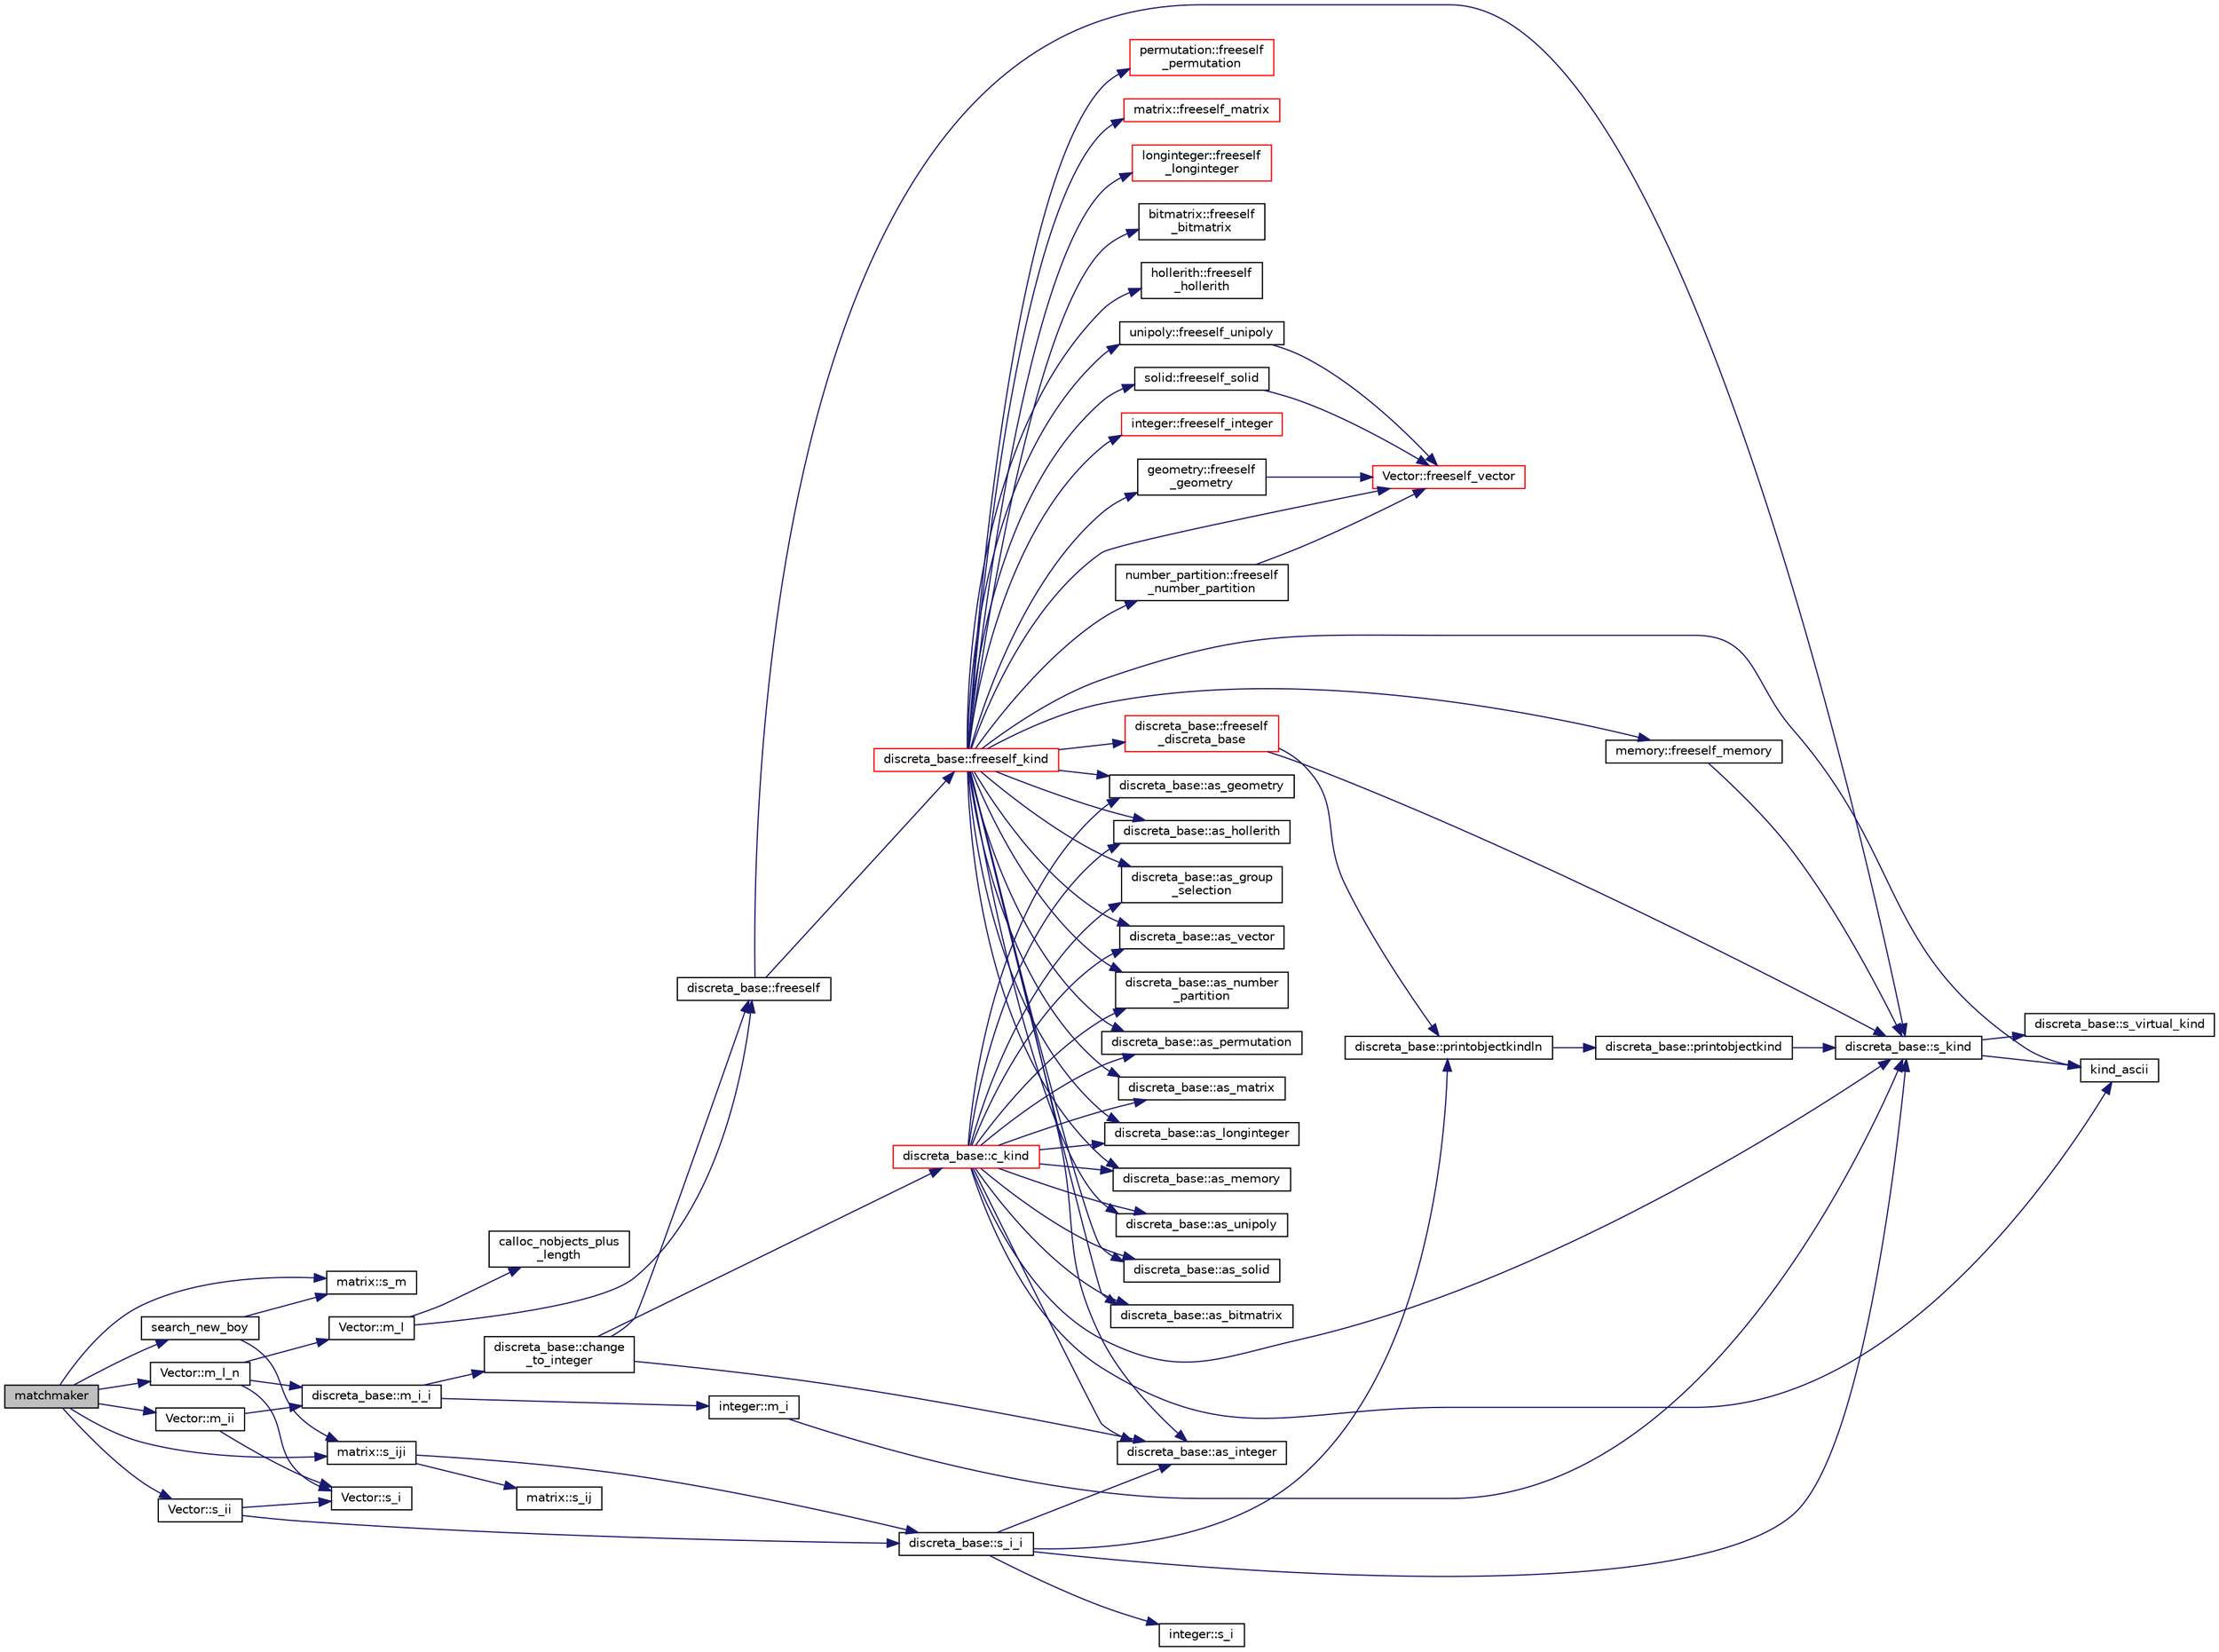 digraph "matchmaker"
{
  edge [fontname="Helvetica",fontsize="10",labelfontname="Helvetica",labelfontsize="10"];
  node [fontname="Helvetica",fontsize="10",shape=record];
  rankdir="LR";
  Node224 [label="matchmaker",height=0.2,width=0.4,color="black", fillcolor="grey75", style="filled", fontcolor="black"];
  Node224 -> Node225 [color="midnightblue",fontsize="10",style="solid",fontname="Helvetica"];
  Node225 [label="matrix::s_m",height=0.2,width=0.4,color="black", fillcolor="white", style="filled",URL="$d1/d8d/classmatrix.html#afeb2e29600e68448b9d1130114b9606f"];
  Node224 -> Node226 [color="midnightblue",fontsize="10",style="solid",fontname="Helvetica"];
  Node226 [label="Vector::m_l_n",height=0.2,width=0.4,color="black", fillcolor="white", style="filled",URL="$d5/db2/class_vector.html#a5c7c126e6266ecdc832c5ce5bc1cca2f"];
  Node226 -> Node227 [color="midnightblue",fontsize="10",style="solid",fontname="Helvetica"];
  Node227 [label="Vector::m_l",height=0.2,width=0.4,color="black", fillcolor="white", style="filled",URL="$d5/db2/class_vector.html#a00f5520c2a6b4f5282a1a8bcf8ea74eb"];
  Node227 -> Node228 [color="midnightblue",fontsize="10",style="solid",fontname="Helvetica"];
  Node228 [label="discreta_base::freeself",height=0.2,width=0.4,color="black", fillcolor="white", style="filled",URL="$d7/d71/classdiscreta__base.html#a9a3c9501a562293b5667c11b9174d6e5"];
  Node228 -> Node229 [color="midnightblue",fontsize="10",style="solid",fontname="Helvetica"];
  Node229 [label="discreta_base::freeself_kind",height=0.2,width=0.4,color="red", fillcolor="white", style="filled",URL="$d7/d71/classdiscreta__base.html#a63a23ada2165b3838fab719ed458cec8"];
  Node229 -> Node230 [color="midnightblue",fontsize="10",style="solid",fontname="Helvetica"];
  Node230 [label="discreta_base::freeself\l_discreta_base",height=0.2,width=0.4,color="red", fillcolor="white", style="filled",URL="$d7/d71/classdiscreta__base.html#a8b1ec2cee4566034441e066dc2c027db"];
  Node230 -> Node231 [color="midnightblue",fontsize="10",style="solid",fontname="Helvetica"];
  Node231 [label="discreta_base::s_kind",height=0.2,width=0.4,color="black", fillcolor="white", style="filled",URL="$d7/d71/classdiscreta__base.html#a8a830025c74adbbc3362418a7c2ba157"];
  Node231 -> Node232 [color="midnightblue",fontsize="10",style="solid",fontname="Helvetica"];
  Node232 [label="discreta_base::s_virtual_kind",height=0.2,width=0.4,color="black", fillcolor="white", style="filled",URL="$d7/d71/classdiscreta__base.html#a52778a6d6943a468be083d0785d418fb"];
  Node231 -> Node233 [color="midnightblue",fontsize="10",style="solid",fontname="Helvetica"];
  Node233 [label="kind_ascii",height=0.2,width=0.4,color="black", fillcolor="white", style="filled",URL="$d9/d60/discreta_8h.html#ad0ce825a9f29bc6cec27e1b64cfe27bf"];
  Node230 -> Node234 [color="midnightblue",fontsize="10",style="solid",fontname="Helvetica"];
  Node234 [label="discreta_base::printobjectkindln",height=0.2,width=0.4,color="black", fillcolor="white", style="filled",URL="$d7/d71/classdiscreta__base.html#a677ccc8f392ebedde05e453f8cf59559"];
  Node234 -> Node235 [color="midnightblue",fontsize="10",style="solid",fontname="Helvetica"];
  Node235 [label="discreta_base::printobjectkind",height=0.2,width=0.4,color="black", fillcolor="white", style="filled",URL="$d7/d71/classdiscreta__base.html#aa75a1314aa706909b029664944904231"];
  Node235 -> Node231 [color="midnightblue",fontsize="10",style="solid",fontname="Helvetica"];
  Node229 -> Node237 [color="midnightblue",fontsize="10",style="solid",fontname="Helvetica"];
  Node237 [label="discreta_base::as_integer",height=0.2,width=0.4,color="black", fillcolor="white", style="filled",URL="$d7/d71/classdiscreta__base.html#a00d7691eaf874fd283d942692fe8dd26"];
  Node229 -> Node238 [color="midnightblue",fontsize="10",style="solid",fontname="Helvetica"];
  Node238 [label="integer::freeself_integer",height=0.2,width=0.4,color="red", fillcolor="white", style="filled",URL="$d0/de5/classinteger.html#a02eb557612c9db1820dd75a77151edc0"];
  Node229 -> Node239 [color="midnightblue",fontsize="10",style="solid",fontname="Helvetica"];
  Node239 [label="discreta_base::as_vector",height=0.2,width=0.4,color="black", fillcolor="white", style="filled",URL="$d7/d71/classdiscreta__base.html#a7bdd6cae39c380b128ee9e17e42cf020"];
  Node229 -> Node240 [color="midnightblue",fontsize="10",style="solid",fontname="Helvetica"];
  Node240 [label="Vector::freeself_vector",height=0.2,width=0.4,color="red", fillcolor="white", style="filled",URL="$d5/db2/class_vector.html#ad55c58937ca8fb342247a2c0fb572d20"];
  Node229 -> Node242 [color="midnightblue",fontsize="10",style="solid",fontname="Helvetica"];
  Node242 [label="discreta_base::as_number\l_partition",height=0.2,width=0.4,color="black", fillcolor="white", style="filled",URL="$d7/d71/classdiscreta__base.html#a307aa09de0e925d46697707968ffab00"];
  Node229 -> Node243 [color="midnightblue",fontsize="10",style="solid",fontname="Helvetica"];
  Node243 [label="number_partition::freeself\l_number_partition",height=0.2,width=0.4,color="black", fillcolor="white", style="filled",URL="$df/d50/classnumber__partition.html#aa74111c1c8cd218b654e7b7c1ca42eb5"];
  Node243 -> Node240 [color="midnightblue",fontsize="10",style="solid",fontname="Helvetica"];
  Node229 -> Node244 [color="midnightblue",fontsize="10",style="solid",fontname="Helvetica"];
  Node244 [label="discreta_base::as_permutation",height=0.2,width=0.4,color="black", fillcolor="white", style="filled",URL="$d7/d71/classdiscreta__base.html#aa4e72f36a82984239b12ae831e131098"];
  Node229 -> Node245 [color="midnightblue",fontsize="10",style="solid",fontname="Helvetica"];
  Node245 [label="permutation::freeself\l_permutation",height=0.2,width=0.4,color="red", fillcolor="white", style="filled",URL="$d0/d08/classpermutation.html#a1f86343fa765d71c976d79e5ce372c12"];
  Node229 -> Node246 [color="midnightblue",fontsize="10",style="solid",fontname="Helvetica"];
  Node246 [label="discreta_base::as_matrix",height=0.2,width=0.4,color="black", fillcolor="white", style="filled",URL="$d7/d71/classdiscreta__base.html#ae4d7f56d917a4707b838fbffde6467ff"];
  Node229 -> Node247 [color="midnightblue",fontsize="10",style="solid",fontname="Helvetica"];
  Node247 [label="matrix::freeself_matrix",height=0.2,width=0.4,color="red", fillcolor="white", style="filled",URL="$d1/d8d/classmatrix.html#ab47d61820499f35c15bf82fb6a3b9bd1"];
  Node229 -> Node249 [color="midnightblue",fontsize="10",style="solid",fontname="Helvetica"];
  Node249 [label="discreta_base::as_longinteger",height=0.2,width=0.4,color="black", fillcolor="white", style="filled",URL="$d7/d71/classdiscreta__base.html#a20a094639eb711b10c8694c51937f7cd"];
  Node229 -> Node250 [color="midnightblue",fontsize="10",style="solid",fontname="Helvetica"];
  Node250 [label="longinteger::freeself\l_longinteger",height=0.2,width=0.4,color="red", fillcolor="white", style="filled",URL="$d3/d71/classlonginteger.html#a82006f4b7c6bf897de0387497e16c219"];
  Node229 -> Node252 [color="midnightblue",fontsize="10",style="solid",fontname="Helvetica"];
  Node252 [label="discreta_base::as_memory",height=0.2,width=0.4,color="black", fillcolor="white", style="filled",URL="$d7/d71/classdiscreta__base.html#ad94b2d7dce0cd4fa22db57f6e79c4bd2"];
  Node229 -> Node253 [color="midnightblue",fontsize="10",style="solid",fontname="Helvetica"];
  Node253 [label="memory::freeself_memory",height=0.2,width=0.4,color="black", fillcolor="white", style="filled",URL="$d8/d99/classmemory.html#a19366f9105d79a0e818cc19255d7ef4f"];
  Node253 -> Node231 [color="midnightblue",fontsize="10",style="solid",fontname="Helvetica"];
  Node229 -> Node254 [color="midnightblue",fontsize="10",style="solid",fontname="Helvetica"];
  Node254 [label="discreta_base::as_unipoly",height=0.2,width=0.4,color="black", fillcolor="white", style="filled",URL="$d7/d71/classdiscreta__base.html#ad50d8027f039fe5c2478cddb243adc9d"];
  Node229 -> Node255 [color="midnightblue",fontsize="10",style="solid",fontname="Helvetica"];
  Node255 [label="unipoly::freeself_unipoly",height=0.2,width=0.4,color="black", fillcolor="white", style="filled",URL="$d1/d89/classunipoly.html#aad315db6c6adb555a0c63877aab7d27e"];
  Node255 -> Node240 [color="midnightblue",fontsize="10",style="solid",fontname="Helvetica"];
  Node229 -> Node256 [color="midnightblue",fontsize="10",style="solid",fontname="Helvetica"];
  Node256 [label="discreta_base::as_solid",height=0.2,width=0.4,color="black", fillcolor="white", style="filled",URL="$d7/d71/classdiscreta__base.html#a1fc5f2b85ec97ab0a69dd64903c970a5"];
  Node229 -> Node257 [color="midnightblue",fontsize="10",style="solid",fontname="Helvetica"];
  Node257 [label="solid::freeself_solid",height=0.2,width=0.4,color="black", fillcolor="white", style="filled",URL="$d8/def/classsolid.html#a84c2f0abd7b24b1cf2ccefa9c99567fe"];
  Node257 -> Node240 [color="midnightblue",fontsize="10",style="solid",fontname="Helvetica"];
  Node229 -> Node258 [color="midnightblue",fontsize="10",style="solid",fontname="Helvetica"];
  Node258 [label="discreta_base::as_bitmatrix",height=0.2,width=0.4,color="black", fillcolor="white", style="filled",URL="$d7/d71/classdiscreta__base.html#a071ad54ea8ef6c9d1d15f532e5a76df6"];
  Node229 -> Node259 [color="midnightblue",fontsize="10",style="solid",fontname="Helvetica"];
  Node259 [label="bitmatrix::freeself\l_bitmatrix",height=0.2,width=0.4,color="black", fillcolor="white", style="filled",URL="$de/dc8/classbitmatrix.html#a4b84eed56a244df63819eae6b7ba1eff"];
  Node229 -> Node260 [color="midnightblue",fontsize="10",style="solid",fontname="Helvetica"];
  Node260 [label="discreta_base::as_geometry",height=0.2,width=0.4,color="black", fillcolor="white", style="filled",URL="$d7/d71/classdiscreta__base.html#a38fc7b4cdd830703e9d87354b79bc5c8"];
  Node229 -> Node261 [color="midnightblue",fontsize="10",style="solid",fontname="Helvetica"];
  Node261 [label="geometry::freeself\l_geometry",height=0.2,width=0.4,color="black", fillcolor="white", style="filled",URL="$da/d44/classgeometry.html#a504b1b52d24b4ae00d9fd0b7838b57e6"];
  Node261 -> Node240 [color="midnightblue",fontsize="10",style="solid",fontname="Helvetica"];
  Node229 -> Node262 [color="midnightblue",fontsize="10",style="solid",fontname="Helvetica"];
  Node262 [label="discreta_base::as_hollerith",height=0.2,width=0.4,color="black", fillcolor="white", style="filled",URL="$d7/d71/classdiscreta__base.html#a3e66f82711f314710107e2f29e589690"];
  Node229 -> Node263 [color="midnightblue",fontsize="10",style="solid",fontname="Helvetica"];
  Node263 [label="hollerith::freeself\l_hollerith",height=0.2,width=0.4,color="black", fillcolor="white", style="filled",URL="$d8/d99/classhollerith.html#a240d1b30780c9e09323d0b3ad5e2d1f7"];
  Node229 -> Node264 [color="midnightblue",fontsize="10",style="solid",fontname="Helvetica"];
  Node264 [label="discreta_base::as_group\l_selection",height=0.2,width=0.4,color="black", fillcolor="white", style="filled",URL="$d7/d71/classdiscreta__base.html#aae1bac4883c567718bef9fb610abbdc8"];
  Node229 -> Node233 [color="midnightblue",fontsize="10",style="solid",fontname="Helvetica"];
  Node228 -> Node231 [color="midnightblue",fontsize="10",style="solid",fontname="Helvetica"];
  Node227 -> Node276 [color="midnightblue",fontsize="10",style="solid",fontname="Helvetica"];
  Node276 [label="calloc_nobjects_plus\l_length",height=0.2,width=0.4,color="black", fillcolor="white", style="filled",URL="$d9/d60/discreta_8h.html#a71599d54c8c17dfa065a363f5cdd0aa4"];
  Node226 -> Node277 [color="midnightblue",fontsize="10",style="solid",fontname="Helvetica"];
  Node277 [label="Vector::s_i",height=0.2,width=0.4,color="black", fillcolor="white", style="filled",URL="$d5/db2/class_vector.html#a1c4fe1752523df8119f70dd550244871"];
  Node226 -> Node278 [color="midnightblue",fontsize="10",style="solid",fontname="Helvetica"];
  Node278 [label="discreta_base::m_i_i",height=0.2,width=0.4,color="black", fillcolor="white", style="filled",URL="$d7/d71/classdiscreta__base.html#aa231464a9d4bc233f66608021c9ad997"];
  Node278 -> Node279 [color="midnightblue",fontsize="10",style="solid",fontname="Helvetica"];
  Node279 [label="discreta_base::change\l_to_integer",height=0.2,width=0.4,color="black", fillcolor="white", style="filled",URL="$d7/d71/classdiscreta__base.html#a58a5a5bd8f8e6f2dd7b4483b66dc7bb9"];
  Node279 -> Node228 [color="midnightblue",fontsize="10",style="solid",fontname="Helvetica"];
  Node279 -> Node280 [color="midnightblue",fontsize="10",style="solid",fontname="Helvetica"];
  Node280 [label="discreta_base::c_kind",height=0.2,width=0.4,color="red", fillcolor="white", style="filled",URL="$d7/d71/classdiscreta__base.html#adc2ff61589c2d083688e7a43f333cb62"];
  Node280 -> Node237 [color="midnightblue",fontsize="10",style="solid",fontname="Helvetica"];
  Node280 -> Node239 [color="midnightblue",fontsize="10",style="solid",fontname="Helvetica"];
  Node280 -> Node242 [color="midnightblue",fontsize="10",style="solid",fontname="Helvetica"];
  Node280 -> Node244 [color="midnightblue",fontsize="10",style="solid",fontname="Helvetica"];
  Node280 -> Node246 [color="midnightblue",fontsize="10",style="solid",fontname="Helvetica"];
  Node280 -> Node249 [color="midnightblue",fontsize="10",style="solid",fontname="Helvetica"];
  Node280 -> Node252 [color="midnightblue",fontsize="10",style="solid",fontname="Helvetica"];
  Node280 -> Node254 [color="midnightblue",fontsize="10",style="solid",fontname="Helvetica"];
  Node280 -> Node256 [color="midnightblue",fontsize="10",style="solid",fontname="Helvetica"];
  Node280 -> Node258 [color="midnightblue",fontsize="10",style="solid",fontname="Helvetica"];
  Node280 -> Node260 [color="midnightblue",fontsize="10",style="solid",fontname="Helvetica"];
  Node280 -> Node262 [color="midnightblue",fontsize="10",style="solid",fontname="Helvetica"];
  Node280 -> Node264 [color="midnightblue",fontsize="10",style="solid",fontname="Helvetica"];
  Node280 -> Node233 [color="midnightblue",fontsize="10",style="solid",fontname="Helvetica"];
  Node280 -> Node231 [color="midnightblue",fontsize="10",style="solid",fontname="Helvetica"];
  Node279 -> Node237 [color="midnightblue",fontsize="10",style="solid",fontname="Helvetica"];
  Node278 -> Node302 [color="midnightblue",fontsize="10",style="solid",fontname="Helvetica"];
  Node302 [label="integer::m_i",height=0.2,width=0.4,color="black", fillcolor="white", style="filled",URL="$d0/de5/classinteger.html#a869091f0a0f35f5354c8c4a70250e8a9"];
  Node302 -> Node231 [color="midnightblue",fontsize="10",style="solid",fontname="Helvetica"];
  Node224 -> Node303 [color="midnightblue",fontsize="10",style="solid",fontname="Helvetica"];
  Node303 [label="Vector::m_ii",height=0.2,width=0.4,color="black", fillcolor="white", style="filled",URL="$d5/db2/class_vector.html#aa6a97eabb43f192a47947f4f6acbb04d"];
  Node303 -> Node277 [color="midnightblue",fontsize="10",style="solid",fontname="Helvetica"];
  Node303 -> Node278 [color="midnightblue",fontsize="10",style="solid",fontname="Helvetica"];
  Node224 -> Node304 [color="midnightblue",fontsize="10",style="solid",fontname="Helvetica"];
  Node304 [label="Vector::s_ii",height=0.2,width=0.4,color="black", fillcolor="white", style="filled",URL="$d5/db2/class_vector.html#a75d4942cc7b9794717b4846c10520db8"];
  Node304 -> Node277 [color="midnightblue",fontsize="10",style="solid",fontname="Helvetica"];
  Node304 -> Node305 [color="midnightblue",fontsize="10",style="solid",fontname="Helvetica"];
  Node305 [label="discreta_base::s_i_i",height=0.2,width=0.4,color="black", fillcolor="white", style="filled",URL="$d7/d71/classdiscreta__base.html#aadb92c01fbe69b3034b0214b33fbc735"];
  Node305 -> Node231 [color="midnightblue",fontsize="10",style="solid",fontname="Helvetica"];
  Node305 -> Node234 [color="midnightblue",fontsize="10",style="solid",fontname="Helvetica"];
  Node305 -> Node237 [color="midnightblue",fontsize="10",style="solid",fontname="Helvetica"];
  Node305 -> Node306 [color="midnightblue",fontsize="10",style="solid",fontname="Helvetica"];
  Node306 [label="integer::s_i",height=0.2,width=0.4,color="black", fillcolor="white", style="filled",URL="$d0/de5/classinteger.html#adf28e9f94d4c844adaa950deeb80b904"];
  Node224 -> Node307 [color="midnightblue",fontsize="10",style="solid",fontname="Helvetica"];
  Node307 [label="matrix::s_iji",height=0.2,width=0.4,color="black", fillcolor="white", style="filled",URL="$d1/d8d/classmatrix.html#af8d3c35817af62a3c0097ddf64422d96"];
  Node307 -> Node308 [color="midnightblue",fontsize="10",style="solid",fontname="Helvetica"];
  Node308 [label="matrix::s_ij",height=0.2,width=0.4,color="black", fillcolor="white", style="filled",URL="$d1/d8d/classmatrix.html#ab36f1b3abd2df280224c50c9debb57df"];
  Node307 -> Node305 [color="midnightblue",fontsize="10",style="solid",fontname="Helvetica"];
  Node224 -> Node309 [color="midnightblue",fontsize="10",style="solid",fontname="Helvetica"];
  Node309 [label="search_new_boy",height=0.2,width=0.4,color="black", fillcolor="white", style="filled",URL="$d5/d3f/test_8_c.html#a00b262498218f35b2c1a68d8dd729714"];
  Node309 -> Node225 [color="midnightblue",fontsize="10",style="solid",fontname="Helvetica"];
  Node309 -> Node307 [color="midnightblue",fontsize="10",style="solid",fontname="Helvetica"];
}
